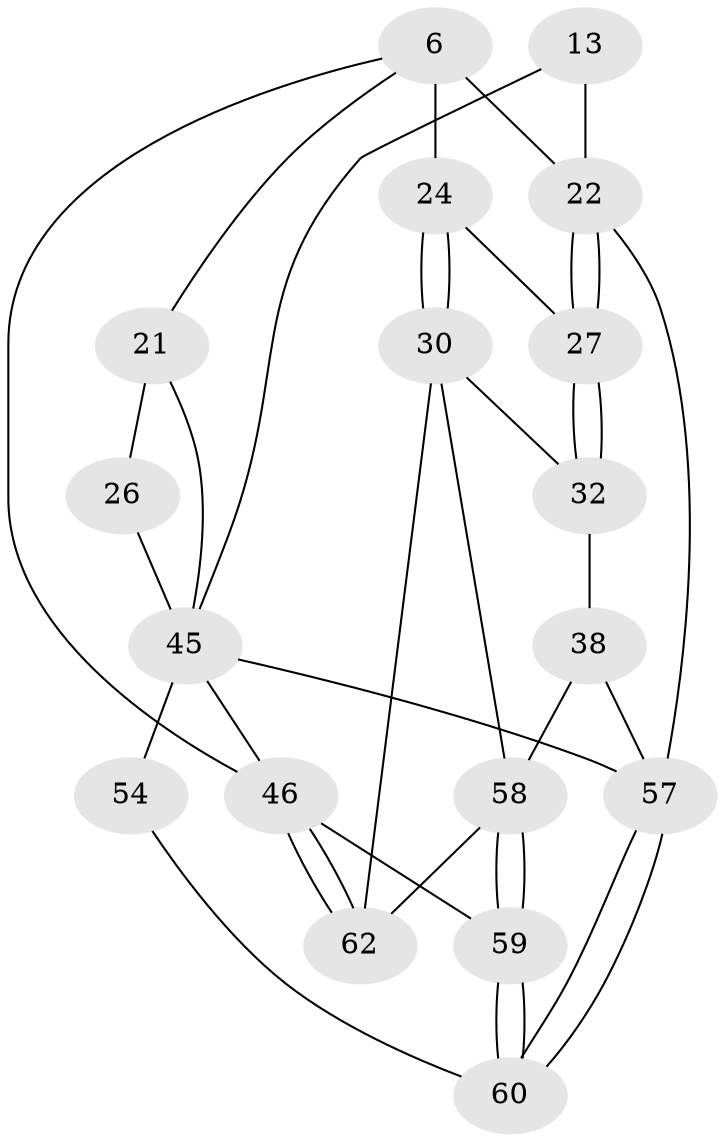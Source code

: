 // original degree distribution, {3: 0.04838709677419355, 5: 0.46774193548387094, 6: 0.24193548387096775, 4: 0.24193548387096775}
// Generated by graph-tools (version 1.1) at 2025/04/03/04/25 22:04:48]
// undirected, 18 vertices, 37 edges
graph export_dot {
graph [start="1"]
  node [color=gray90,style=filled];
  6 [pos="+0.631141140718374+0",super="+1+3"];
  13 [pos="+0.21929112879453388+0.0498589069938146",super="+12"];
  21 [pos="+0.08514966394197258+0.2435945175657314",super="+17"];
  22 [pos="+0.46627825620685537+0.3479635482716101",super="+15+5+4"];
  24 [pos="+0.8606339487322342+0.3139766606608318",super="+10+11"];
  26 [pos="+0+0.2139548818732579"];
  27 [pos="+0.6212779376556092+0.37034684260802947",super="+25+14"];
  30 [pos="+0.9030587022909187+0.3845637891035704",super="+29"];
  32 [pos="+0.644564196762008+0.409898694572216",super="+31"];
  38 [pos="+0.8213217989228816+0.5773259139671826",super="+34"];
  45 [pos="+0.03606092106135556+0.4956999886741447",super="+41+42+44+40"];
  46 [pos="+1+1",super="+43"];
  54 [pos="+0.02841779325946192+0.8319308048045801",super="+51+50"];
  57 [pos="+0.3087888573086689+0.8675856798777815",super="+39+35"];
  58 [pos="+0.4357125335362675+1",super="+53+52+37"];
  59 [pos="+0.353742137697149+1"];
  60 [pos="+0.3002593905943726+0.9975297031056772",super="+56+55"];
  62 [pos="+0.5550270850658253+1",super="+61"];
  6 -- 22 [weight=2];
  6 -- 46 [weight=2];
  6 -- 21;
  6 -- 24 [weight=2];
  13 -- 22 [weight=2];
  13 -- 45;
  21 -- 26 [weight=2];
  21 -- 45;
  22 -- 27 [weight=2];
  22 -- 27;
  22 -- 57;
  24 -- 30 [weight=2];
  24 -- 30;
  24 -- 27 [weight=2];
  26 -- 45;
  27 -- 32;
  27 -- 32;
  30 -- 62;
  30 -- 58;
  30 -- 32;
  32 -- 38 [weight=2];
  38 -- 58 [weight=2];
  38 -- 57;
  45 -- 54 [weight=4];
  45 -- 46;
  45 -- 57 [weight=2];
  46 -- 62 [weight=2];
  46 -- 62;
  46 -- 59;
  54 -- 60 [weight=2];
  57 -- 60 [weight=2];
  57 -- 60;
  58 -- 59;
  58 -- 59;
  58 -- 62 [weight=3];
  59 -- 60;
  59 -- 60;
}
